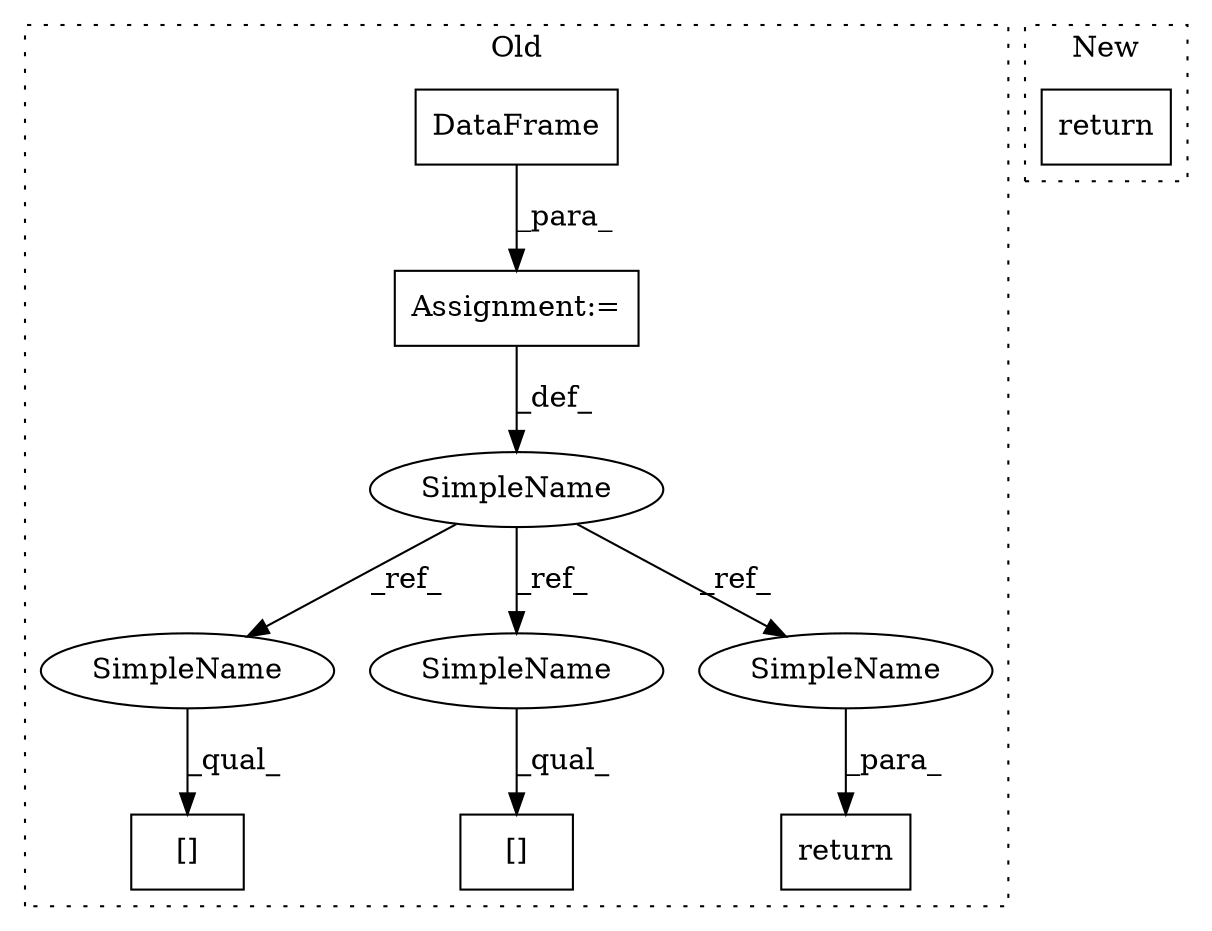 digraph G {
subgraph cluster0 {
1 [label="DataFrame" a="32" s="27092,27137" l="10,1" shape="box"];
3 [label="return" a="41" s="27598" l="7" shape="box"];
4 [label="Assignment:=" a="7" s="27084" l="1" shape="box"];
5 [label="[]" a="2" s="27466,27481" l="11,1" shape="box"];
6 [label="SimpleName" a="42" s="27074" l="10" shape="ellipse"];
7 [label="[]" a="2" s="27443,27458" l="11,1" shape="box"];
8 [label="SimpleName" a="42" s="27466" l="10" shape="ellipse"];
9 [label="SimpleName" a="42" s="27443" l="10" shape="ellipse"];
10 [label="SimpleName" a="42" s="27605" l="10" shape="ellipse"];
label = "Old";
style="dotted";
}
subgraph cluster1 {
2 [label="return" a="41" s="27733" l="7" shape="box"];
label = "New";
style="dotted";
}
1 -> 4 [label="_para_"];
4 -> 6 [label="_def_"];
6 -> 8 [label="_ref_"];
6 -> 9 [label="_ref_"];
6 -> 10 [label="_ref_"];
8 -> 5 [label="_qual_"];
9 -> 7 [label="_qual_"];
10 -> 3 [label="_para_"];
}